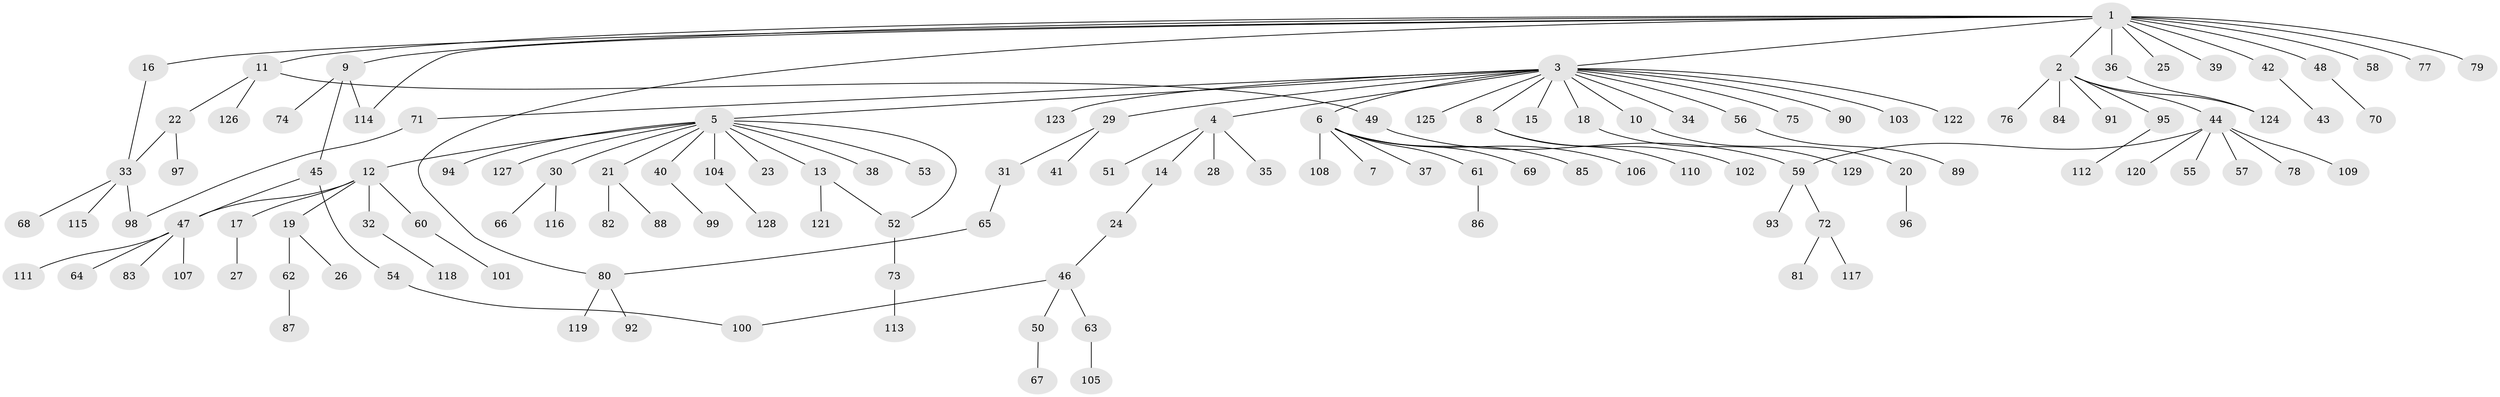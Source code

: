 // Generated by graph-tools (version 1.1) at 2025/49/03/09/25 03:49:46]
// undirected, 129 vertices, 137 edges
graph export_dot {
graph [start="1"]
  node [color=gray90,style=filled];
  1;
  2;
  3;
  4;
  5;
  6;
  7;
  8;
  9;
  10;
  11;
  12;
  13;
  14;
  15;
  16;
  17;
  18;
  19;
  20;
  21;
  22;
  23;
  24;
  25;
  26;
  27;
  28;
  29;
  30;
  31;
  32;
  33;
  34;
  35;
  36;
  37;
  38;
  39;
  40;
  41;
  42;
  43;
  44;
  45;
  46;
  47;
  48;
  49;
  50;
  51;
  52;
  53;
  54;
  55;
  56;
  57;
  58;
  59;
  60;
  61;
  62;
  63;
  64;
  65;
  66;
  67;
  68;
  69;
  70;
  71;
  72;
  73;
  74;
  75;
  76;
  77;
  78;
  79;
  80;
  81;
  82;
  83;
  84;
  85;
  86;
  87;
  88;
  89;
  90;
  91;
  92;
  93;
  94;
  95;
  96;
  97;
  98;
  99;
  100;
  101;
  102;
  103;
  104;
  105;
  106;
  107;
  108;
  109;
  110;
  111;
  112;
  113;
  114;
  115;
  116;
  117;
  118;
  119;
  120;
  121;
  122;
  123;
  124;
  125;
  126;
  127;
  128;
  129;
  1 -- 2;
  1 -- 3;
  1 -- 9;
  1 -- 11;
  1 -- 16;
  1 -- 25;
  1 -- 36;
  1 -- 39;
  1 -- 42;
  1 -- 48;
  1 -- 58;
  1 -- 77;
  1 -- 79;
  1 -- 80;
  1 -- 114;
  2 -- 44;
  2 -- 76;
  2 -- 84;
  2 -- 91;
  2 -- 95;
  2 -- 124;
  3 -- 4;
  3 -- 5;
  3 -- 6;
  3 -- 8;
  3 -- 10;
  3 -- 15;
  3 -- 18;
  3 -- 29;
  3 -- 34;
  3 -- 56;
  3 -- 71;
  3 -- 75;
  3 -- 90;
  3 -- 103;
  3 -- 122;
  3 -- 123;
  3 -- 125;
  4 -- 14;
  4 -- 28;
  4 -- 35;
  4 -- 51;
  5 -- 12;
  5 -- 13;
  5 -- 21;
  5 -- 23;
  5 -- 30;
  5 -- 38;
  5 -- 40;
  5 -- 52;
  5 -- 53;
  5 -- 94;
  5 -- 104;
  5 -- 127;
  6 -- 7;
  6 -- 37;
  6 -- 61;
  6 -- 69;
  6 -- 85;
  6 -- 106;
  6 -- 108;
  8 -- 102;
  8 -- 110;
  9 -- 45;
  9 -- 74;
  9 -- 114;
  10 -- 20;
  11 -- 22;
  11 -- 49;
  11 -- 126;
  12 -- 17;
  12 -- 19;
  12 -- 32;
  12 -- 47;
  12 -- 60;
  13 -- 52;
  13 -- 121;
  14 -- 24;
  16 -- 33;
  17 -- 27;
  18 -- 129;
  19 -- 26;
  19 -- 62;
  20 -- 96;
  21 -- 82;
  21 -- 88;
  22 -- 33;
  22 -- 97;
  24 -- 46;
  29 -- 31;
  29 -- 41;
  30 -- 66;
  30 -- 116;
  31 -- 65;
  32 -- 118;
  33 -- 68;
  33 -- 98;
  33 -- 115;
  36 -- 124;
  40 -- 99;
  42 -- 43;
  44 -- 55;
  44 -- 57;
  44 -- 59;
  44 -- 78;
  44 -- 109;
  44 -- 120;
  45 -- 47;
  45 -- 54;
  46 -- 50;
  46 -- 63;
  46 -- 100;
  47 -- 64;
  47 -- 83;
  47 -- 107;
  47 -- 111;
  48 -- 70;
  49 -- 59;
  50 -- 67;
  52 -- 73;
  54 -- 100;
  56 -- 89;
  59 -- 72;
  59 -- 93;
  60 -- 101;
  61 -- 86;
  62 -- 87;
  63 -- 105;
  65 -- 80;
  71 -- 98;
  72 -- 81;
  72 -- 117;
  73 -- 113;
  80 -- 92;
  80 -- 119;
  95 -- 112;
  104 -- 128;
}
